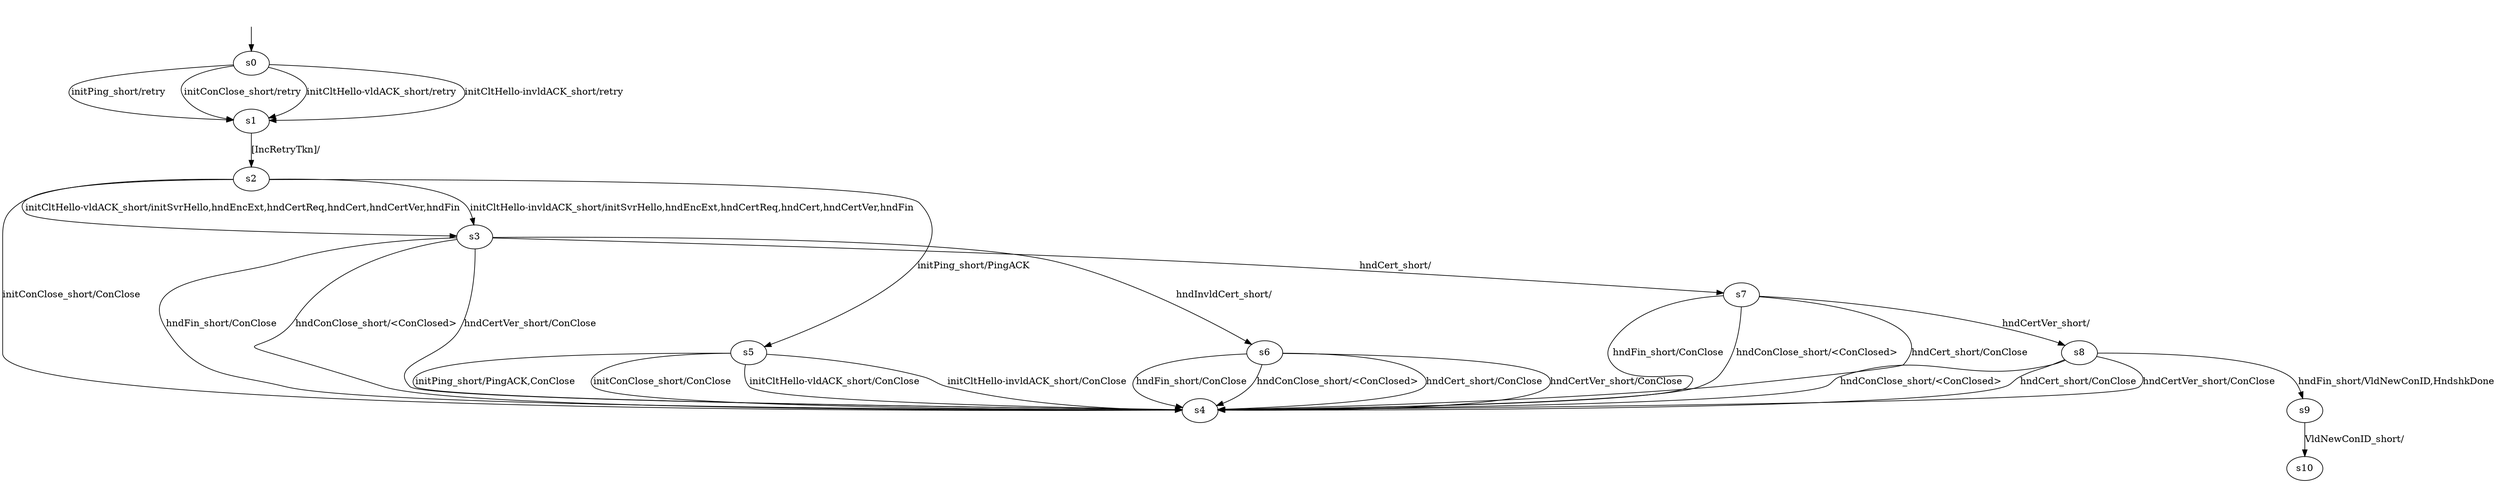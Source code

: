 digraph "picoModels/pico-BWRCA-s-0/learnedModel" {
s0 [label=s0];
s1 [label=s1];
s2 [label=s2];
s3 [label=s3];
s4 [label=s4];
s5 [label=s5];
s6 [label=s6];
s7 [label=s7];
s8 [label=s8];
s9 [label=s9];
s10 [label=s10];
s0 -> s1  [label="initPing_short/retry "];
s0 -> s1  [label="initConClose_short/retry "];
s0 -> s1  [label="initCltHello-vldACK_short/retry "];
s0 -> s1  [label="initCltHello-invldACK_short/retry "];
s1 -> s2  [label="[IncRetryTkn]/ "];
s2 -> s5  [label="initPing_short/PingACK "];
s2 -> s4  [label="initConClose_short/ConClose "];
s2 -> s3  [label="initCltHello-vldACK_short/initSvrHello,hndEncExt,hndCertReq,hndCert,hndCertVer,hndFin "];
s2 -> s3  [label="initCltHello-invldACK_short/initSvrHello,hndEncExt,hndCertReq,hndCert,hndCertVer,hndFin "];
s3 -> s4  [label="hndFin_short/ConClose "];
s3 -> s4  [label="hndConClose_short/<ConClosed> "];
s3 -> s7  [label="hndCert_short/ "];
s3 -> s6  [label="hndInvldCert_short/ "];
s3 -> s4  [label="hndCertVer_short/ConClose "];
s5 -> s4  [label="initPing_short/PingACK,ConClose "];
s5 -> s4  [label="initConClose_short/ConClose "];
s5 -> s4  [label="initCltHello-vldACK_short/ConClose "];
s5 -> s4  [label="initCltHello-invldACK_short/ConClose "];
s6 -> s4  [label="hndFin_short/ConClose "];
s6 -> s4  [label="hndConClose_short/<ConClosed> "];
s6 -> s4  [label="hndCert_short/ConClose "];
s6 -> s4  [label="hndCertVer_short/ConClose "];
s7 -> s4  [label="hndFin_short/ConClose "];
s7 -> s4  [label="hndConClose_short/<ConClosed> "];
s7 -> s4  [label="hndCert_short/ConClose "];
s7 -> s8  [label="hndCertVer_short/ "];
s8 -> s9  [label="hndFin_short/VldNewConID,HndshkDone "];
s8 -> s4  [label="hndConClose_short/<ConClosed> "];
s8 -> s4  [label="hndCert_short/ConClose "];
s8 -> s4  [label="hndCertVer_short/ConClose "];
s9 -> s10  [label="VldNewConID_short/ "];
__start0 [label="", shape=none];
__start0 -> s0  [label=""];
}
